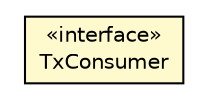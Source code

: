 #!/usr/local/bin/dot
#
# Class diagram 
# Generated by UMLGraph version R5_6-24-gf6e263 (http://www.umlgraph.org/)
#

digraph G {
	edge [fontname="Helvetica",fontsize=10,labelfontname="Helvetica",labelfontsize=10];
	node [fontname="Helvetica",fontsize=10,shape=plaintext];
	nodesep=0.25;
	ranksep=0.5;
	// com.orientechnologies.common.function.TxConsumer
	c7945415 [label=<<table title="com.orientechnologies.common.function.TxConsumer" border="0" cellborder="1" cellspacing="0" cellpadding="2" port="p" bgcolor="lemonChiffon" href="./TxConsumer.html">
		<tr><td><table border="0" cellspacing="0" cellpadding="1">
<tr><td align="center" balign="center"> &#171;interface&#187; </td></tr>
<tr><td align="center" balign="center"> TxConsumer </td></tr>
		</table></td></tr>
		</table>>, URL="./TxConsumer.html", fontname="Helvetica", fontcolor="black", fontsize=10.0];
}

